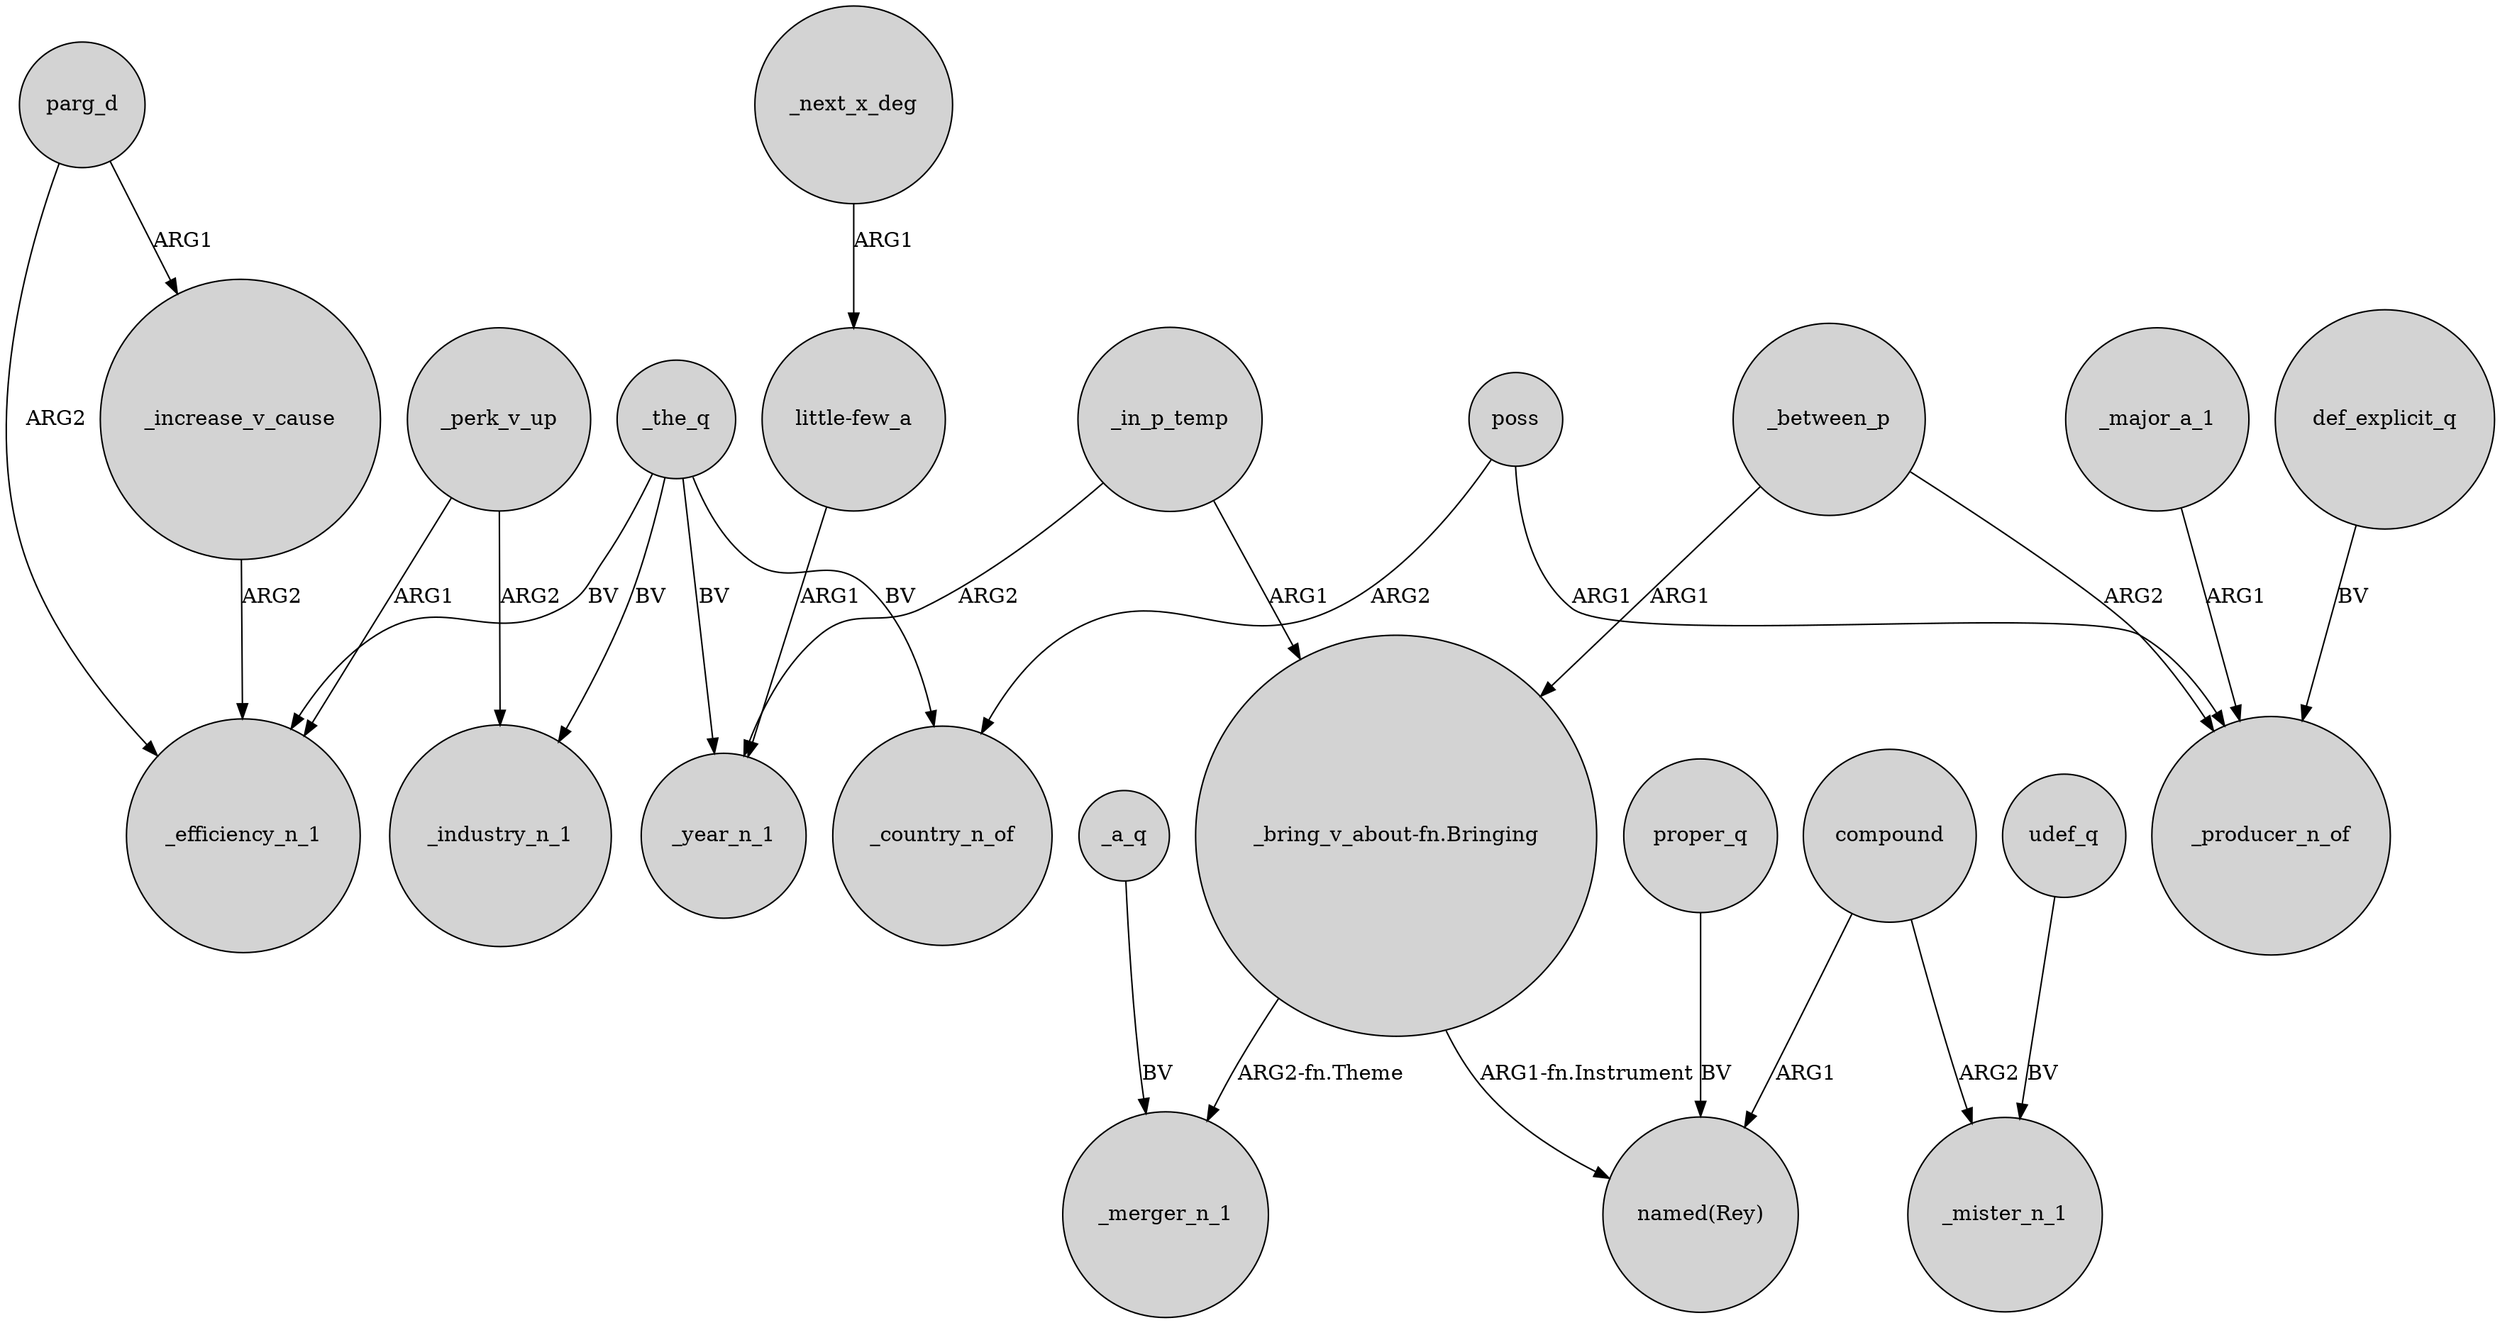 digraph {
	node [shape=circle style=filled]
	poss -> _country_n_of [label=ARG2]
	_major_a_1 -> _producer_n_of [label=ARG1]
	def_explicit_q -> _producer_n_of [label=BV]
	compound -> _mister_n_1 [label=ARG2]
	_a_q -> _merger_n_1 [label=BV]
	"_bring_v_about-fn.Bringing" -> "named(Rey)" [label="ARG1-fn.Instrument"]
	udef_q -> _mister_n_1 [label=BV]
	_between_p -> "_bring_v_about-fn.Bringing" [label=ARG1]
	_in_p_temp -> "_bring_v_about-fn.Bringing" [label=ARG1]
	_between_p -> _producer_n_of [label=ARG2]
	_the_q -> _industry_n_1 [label=BV]
	_perk_v_up -> _efficiency_n_1 [label=ARG1]
	compound -> "named(Rey)" [label=ARG1]
	_in_p_temp -> _year_n_1 [label=ARG2]
	_next_x_deg -> "little-few_a" [label=ARG1]
	_the_q -> _country_n_of [label=BV]
	_the_q -> _efficiency_n_1 [label=BV]
	parg_d -> _increase_v_cause [label=ARG1]
	"little-few_a" -> _year_n_1 [label=ARG1]
	_the_q -> _year_n_1 [label=BV]
	_increase_v_cause -> _efficiency_n_1 [label=ARG2]
	"_bring_v_about-fn.Bringing" -> _merger_n_1 [label="ARG2-fn.Theme"]
	_perk_v_up -> _industry_n_1 [label=ARG2]
	poss -> _producer_n_of [label=ARG1]
	parg_d -> _efficiency_n_1 [label=ARG2]
	proper_q -> "named(Rey)" [label=BV]
}
